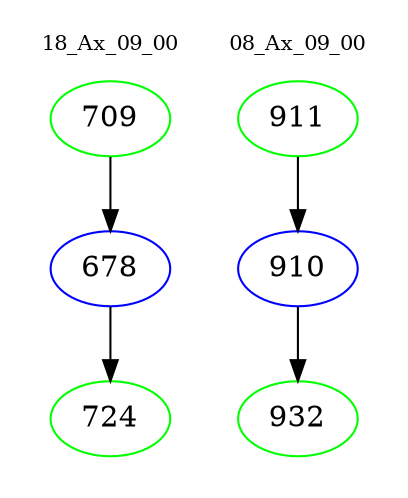 digraph{
subgraph cluster_0 {
color = white
label = "18_Ax_09_00";
fontsize=10;
T0_709 [label="709", color="green"]
T0_709 -> T0_678 [color="black"]
T0_678 [label="678", color="blue"]
T0_678 -> T0_724 [color="black"]
T0_724 [label="724", color="green"]
}
subgraph cluster_1 {
color = white
label = "08_Ax_09_00";
fontsize=10;
T1_911 [label="911", color="green"]
T1_911 -> T1_910 [color="black"]
T1_910 [label="910", color="blue"]
T1_910 -> T1_932 [color="black"]
T1_932 [label="932", color="green"]
}
}
